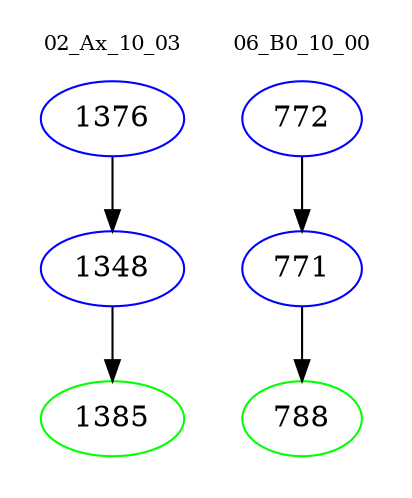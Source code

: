 digraph{
subgraph cluster_0 {
color = white
label = "02_Ax_10_03";
fontsize=10;
T0_1376 [label="1376", color="blue"]
T0_1376 -> T0_1348 [color="black"]
T0_1348 [label="1348", color="blue"]
T0_1348 -> T0_1385 [color="black"]
T0_1385 [label="1385", color="green"]
}
subgraph cluster_1 {
color = white
label = "06_B0_10_00";
fontsize=10;
T1_772 [label="772", color="blue"]
T1_772 -> T1_771 [color="black"]
T1_771 [label="771", color="blue"]
T1_771 -> T1_788 [color="black"]
T1_788 [label="788", color="green"]
}
}
